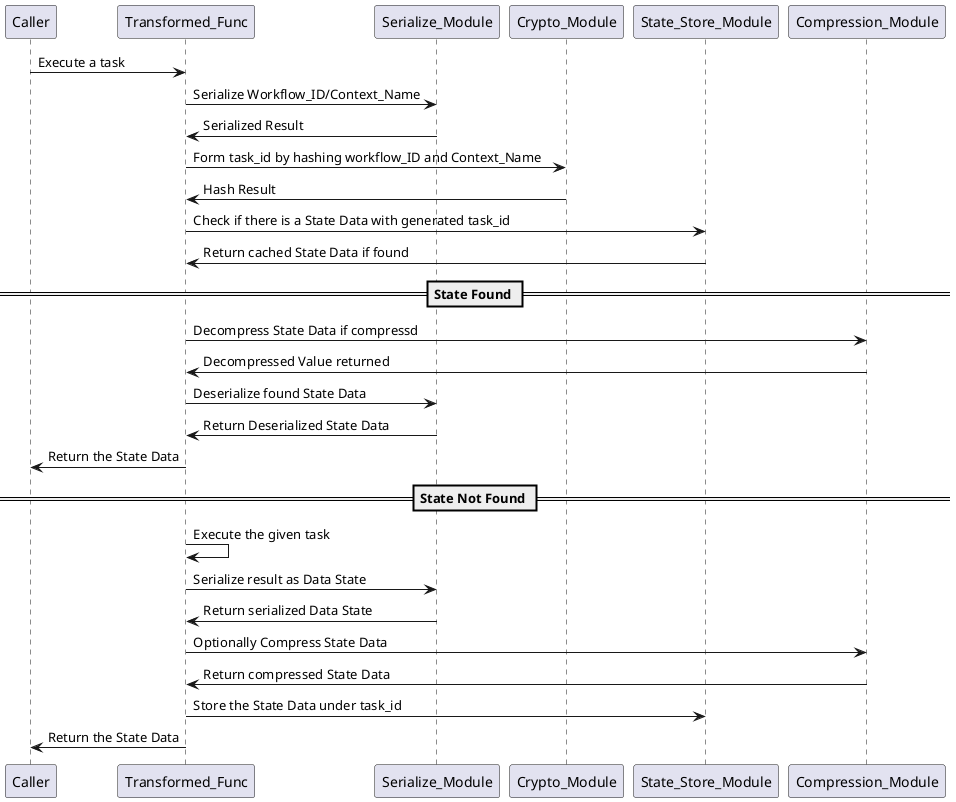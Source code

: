 @startuml

Caller -> Transformed_Func: Execute a task

Transformed_Func -> Serialize_Module: Serialize Workflow_ID/Context_Name
Serialize_Module -> Transformed_Func: Serialized Result


Transformed_Func -> Crypto_Module: Form task_id by hashing workflow_ID and Context_Name
Crypto_Module -> Transformed_Func: Hash Result


Transformed_Func -> State_Store_Module: Check if there is a State Data with generated task_id 
State_Store_Module -> Transformed_Func: Return cached State Data if found

== State Found ==

Transformed_Func -> Compression_Module: Decompress State Data if compressd
Compression_Module -> Transformed_Func: Decompressed Value returned

Transformed_Func -> Serialize_Module: Deserialize found State Data
Serialize_Module -> Transformed_Func: Return Deserialized State Data
Transformed_Func -> Caller: Return the State Data

== State Not Found ==

Transformed_Func -> Transformed_Func: Execute the given task

Transformed_Func -> Serialize_Module: Serialize result as Data State

Serialize_Module -> Transformed_Func: Return serialized Data State

Transformed_Func -> Compression_Module: Optionally Compress State Data 

Compression_Module -> Transformed_Func: Return compressed State Data 

Transformed_Func -> State_Store_Module: Store the State Data under task_id 

Transformed_Func -> Caller: Return the State Data


@enduml
